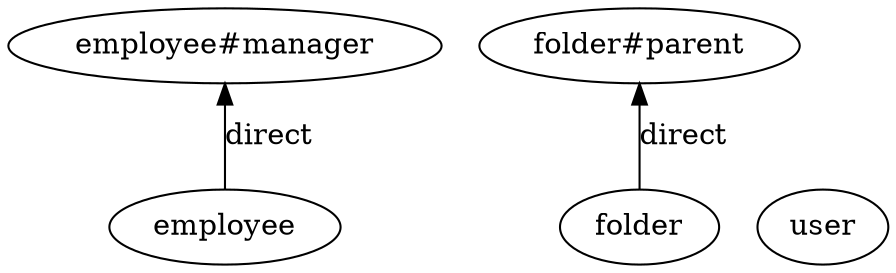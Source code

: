 digraph {
graph [
rankdir=BT
];

// Node definitions.
0 [label=employee];
1 [label="employee#manager"];
2 [label=folder];
3 [label="folder#parent"];
4 [label=user];

// Edge definitions.
0 -> 1 [label=direct];
2 -> 3 [label=direct];
}